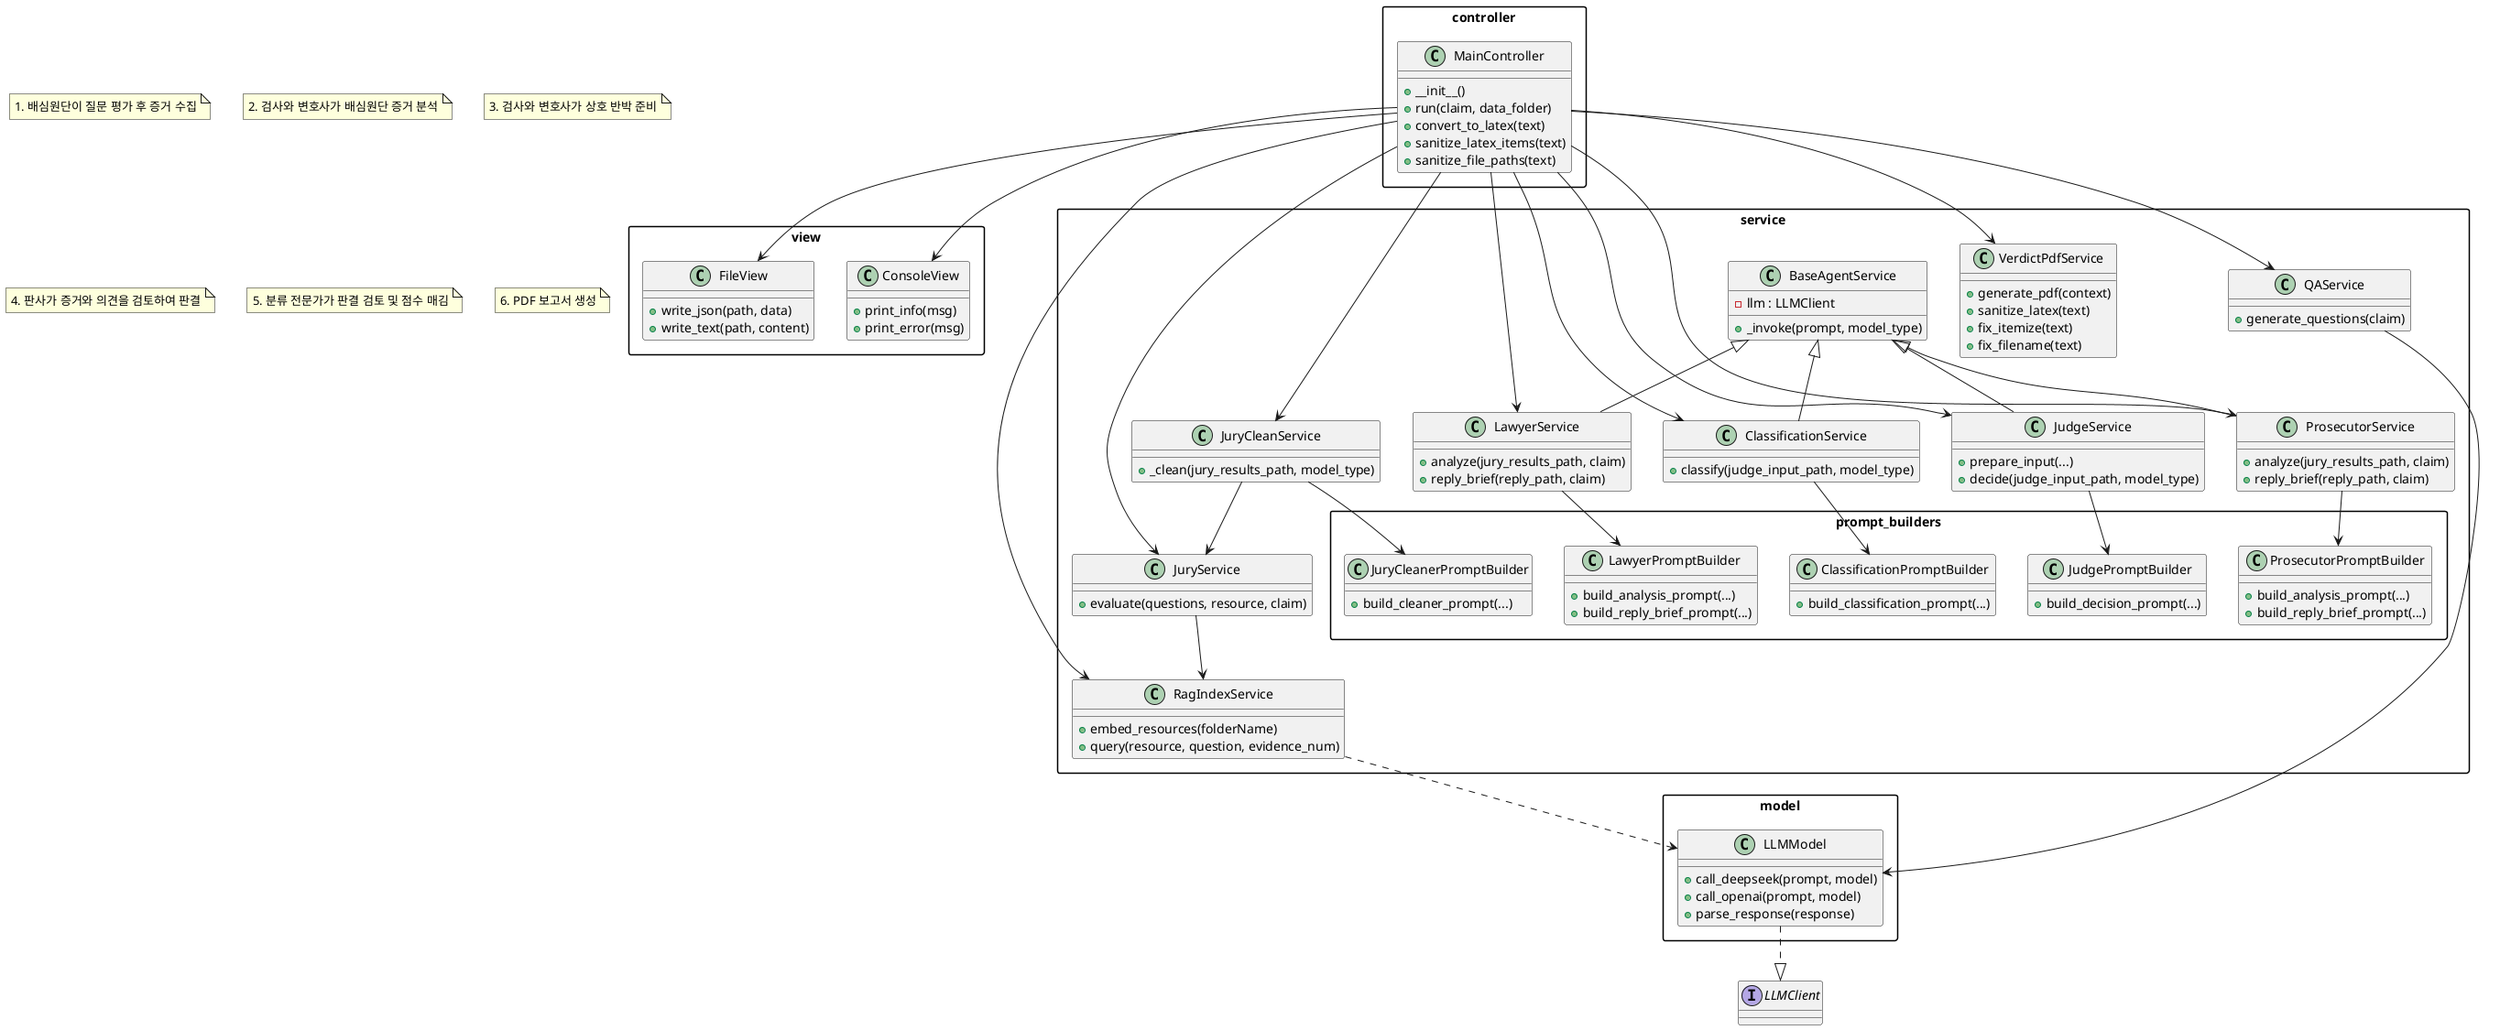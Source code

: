 @startuml
skinparam packageStyle rect

' Controller 패키지
package controller {
  class MainController {
    +__init__()
    +run(claim, data_folder)
    +convert_to_latex(text)
    +sanitize_latex_items(text)
    +sanitize_file_paths(text)
  }
}

' Model 패키지
interface LLMClient

package model {
  class LLMModel {
    +call_deepseek(prompt, model)
    +call_openai(prompt, model)
    +parse_response(response)
  }
  LLMModel ..|> LLMClient
}

' Service 패키지
package service {
  class BaseAgentService {
    -llm : LLMClient
    +_invoke(prompt, model_type)
  }
  class RagIndexService {
    +embed_resources(folderName)
    +query(resource, question, evidence_num)
  }
  class QAService {
    +generate_questions(claim)
  }
  class JuryService {
    +evaluate(questions, resource, claim)
  }
  class JuryCleanService {
    +_clean(jury_results_path, model_type)
  }
  class LawyerService {
    +analyze(jury_results_path, claim)
    +reply_brief(reply_path, claim)
  }
  class ProsecutorService {
    +analyze(jury_results_path, claim)
    +reply_brief(reply_path, claim)
  }
  class JudgeService {
    +prepare_input(...)
    +decide(judge_input_path, model_type)
  }
  class ClassificationService {
    +classify(judge_input_path, model_type)
  }
  class VerdictPdfService {
    +generate_pdf(context)
    +sanitize_latex(text)
    +fix_itemize(text)
    +fix_filename(text)
  }

  BaseAgentService <|-- LawyerService
  BaseAgentService <|-- ProsecutorService
  BaseAgentService <|-- JudgeService
  BaseAgentService <|-- ClassificationService
  
  RagIndexService ..> LLMModel
  QAService --> LLMModel
  JuryService --> RagIndexService
  JuryCleanService --> JuryService

  package prompt_builders {
    class LawyerPromptBuilder {
      +build_analysis_prompt(...)
      +build_reply_brief_prompt(...)
    }
    class ProsecutorPromptBuilder {
      +build_analysis_prompt(...)
      +build_reply_brief_prompt(...)
    }
    class JudgePromptBuilder {
      +build_decision_prompt(...)
    }
    class ClassificationPromptBuilder {
      +build_classification_prompt(...)
    }
    class JuryCleanerPromptBuilder {
      +build_cleaner_prompt(...)
    }
  }
  LawyerService --> LawyerPromptBuilder
  ProsecutorService --> ProsecutorPromptBuilder
  JudgeService --> JudgePromptBuilder
  ClassificationService --> ClassificationPromptBuilder
  JuryCleanService --> JuryCleanerPromptBuilder
}

' View 패키지
package view {
  class ConsoleView {
    +print_info(msg)
    +print_error(msg)
  }
  class FileView {
    +write_json(path, data)
    +write_text(path, content)
  }
}

' 의존 관계 및 실행 흐름
MainController --> ConsoleView
MainController --> FileView
MainController --> QAService
MainController --> RagIndexService
MainController --> JuryService
MainController --> JuryCleanService
MainController --> LawyerService
MainController --> ProsecutorService
MainController --> JudgeService
MainController --> ClassificationService
MainController --> VerdictPdfService

' 수정된 워크플로우
note "1. 배심원단이 질문 평가 후 증거 수집" as N1
note "2. 검사와 변호사가 배심원단 증거 분석" as N2
note "3. 검사와 변호사가 상호 반박 준비" as N3
note "4. 판사가 증거와 의견을 검토하여 판결" as N4
note "5. 분류 전문가가 판결 검토 및 점수 매김" as N5
note "6. PDF 보고서 생성" as N6

@enduml
